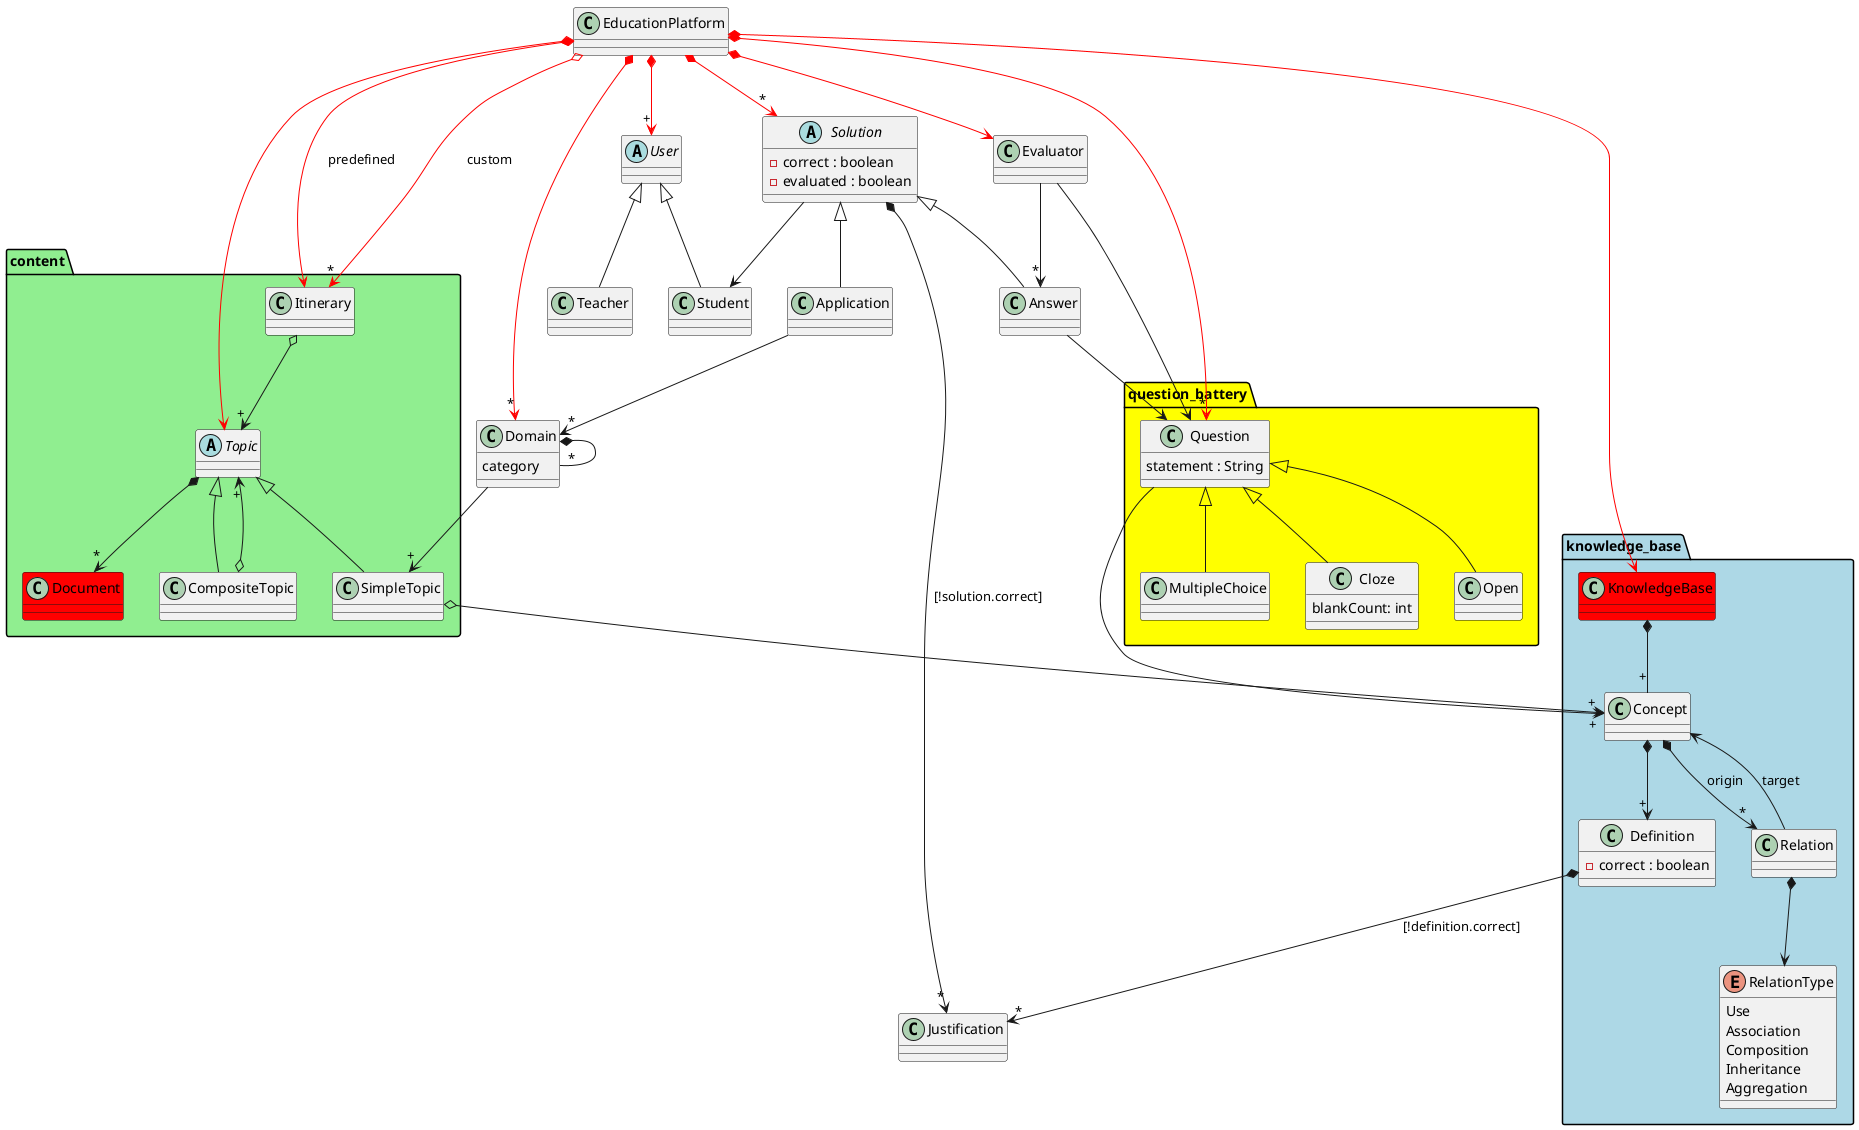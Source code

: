 @startuml EducationPlatformDomain

EducationPlatform *-[#red]-> "+" User
EducationPlatform *-[#red]-> content.Topic
EducationPlatform *-[#red]-> content.Itinerary : predefined
EducationPlatform o-[#red]-> "*" content.Itinerary : custom
EducationPlatform *-[#red]-> Evaluator
EducationPlatform *-[#red]-> "*" question_battery.Question
EducationPlatform *-[#red]-> "*" Domain
EducationPlatform *-[#red]-> "*" Solution
EducationPlatform *-[#red]-> knowledge_base.KnowledgeBase

abstract Solution {
    - correct : boolean
    - evaluated : boolean
}
Solution <|--  Application
Solution <|-- Answer
Solution --> Student
Solution *--> "*" Justification:[!solution.correct]

abstract User{
}
User <|-- Teacher
User <|-- Student

class Teacher{
}

class Student{
}

class Justification {
}

package content #lightgreen{

    class Itinerary {
    }
    Itinerary o--> "+" Topic

    abstract Topic{
    }
    Topic <|-- CompositeTopic
    Topic <|-- SimpleTopic
    Topic *--> "*" Document

    class Document #red {}

    class SimpleTopic{
    }
    SimpleTopic o--> "+" knowledge_base.Concept

    class CompositeTopic{
    }
    CompositeTopic o--> "+" Topic
}

package knowledge_base #lightblue{

    class KnowledgeBase #red{
    }
    KnowledgeBase *-- "+" Concept

    class Concept{
    }
    Concept *-down-> "+" Definition
    Concept *-down-> "*" Relation : origin
    'Concept *-down-> "*" Attachment

    class Definition {
        - correct : boolean
    }
    Definition *--> "*" Justification:[!definition.correct]

    class Relation {
    }
    Relation --> Concept : target
    Relation *-down-> RelationType

    enum RelationType {
        Use
        Association
        Composition
        Inheritance
        Aggregation
    }

}

class Domain{
    category
}
Domain --> "+" SimpleTopic
Domain *-- "*" Domain

class Application{
  
}
Application --> "*" Domain

package question_battery #yellow{

    class Question{
            statement : String
        }
    Question <|-- MultipleChoice
    Question <|-- Cloze
    Question <|-- Open
    Question --> "+" Concept
    'Open *-down- "+" Answer

    class Cloze{
        blankCount: int
    }

    class MultipleChoice{
    }
}

class Answer{
}
Answer --> Question

class Evaluator{
}
Evaluator --> question_battery.Question
Evaluator --> "*" Answer

@enduml